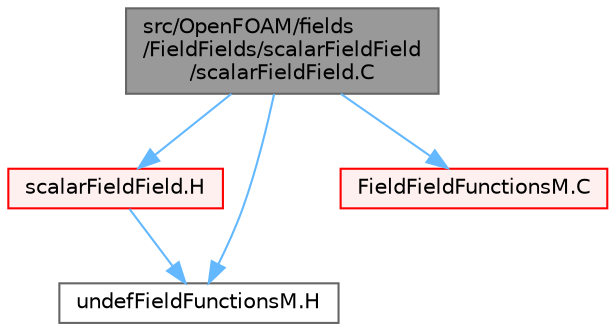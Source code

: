 digraph "src/OpenFOAM/fields/FieldFields/scalarFieldField/scalarFieldField.C"
{
 // LATEX_PDF_SIZE
  bgcolor="transparent";
  edge [fontname=Helvetica,fontsize=10,labelfontname=Helvetica,labelfontsize=10];
  node [fontname=Helvetica,fontsize=10,shape=box,height=0.2,width=0.4];
  Node1 [id="Node000001",label="src/OpenFOAM/fields\l/FieldFields/scalarFieldField\l/scalarFieldField.C",height=0.2,width=0.4,color="gray40", fillcolor="grey60", style="filled", fontcolor="black",tooltip="Specialisation of FieldField<T> for scalar."];
  Node1 -> Node2 [id="edge1_Node000001_Node000002",color="steelblue1",style="solid",tooltip=" "];
  Node2 [id="Node000002",label="scalarFieldField.H",height=0.2,width=0.4,color="red", fillcolor="#FFF0F0", style="filled",URL="$scalarFieldField_8H.html",tooltip="Specialisation of FieldField<T> for scalar."];
  Node2 -> Node160 [id="edge2_Node000002_Node000160",color="steelblue1",style="solid",tooltip=" "];
  Node160 [id="Node000160",label="undefFieldFunctionsM.H",height=0.2,width=0.4,color="grey40", fillcolor="white", style="filled",URL="$undefFieldFunctionsM_8H.html",tooltip=" "];
  Node1 -> Node173 [id="edge3_Node000001_Node000173",color="steelblue1",style="solid",tooltip=" "];
  Node173 [id="Node000173",label="FieldFieldFunctionsM.C",height=0.2,width=0.4,color="red", fillcolor="#FFF0F0", style="filled",URL="$FieldFieldFunctionsM_8C.html",tooltip=" "];
  Node1 -> Node160 [id="edge4_Node000001_Node000160",color="steelblue1",style="solid",tooltip=" "];
}
